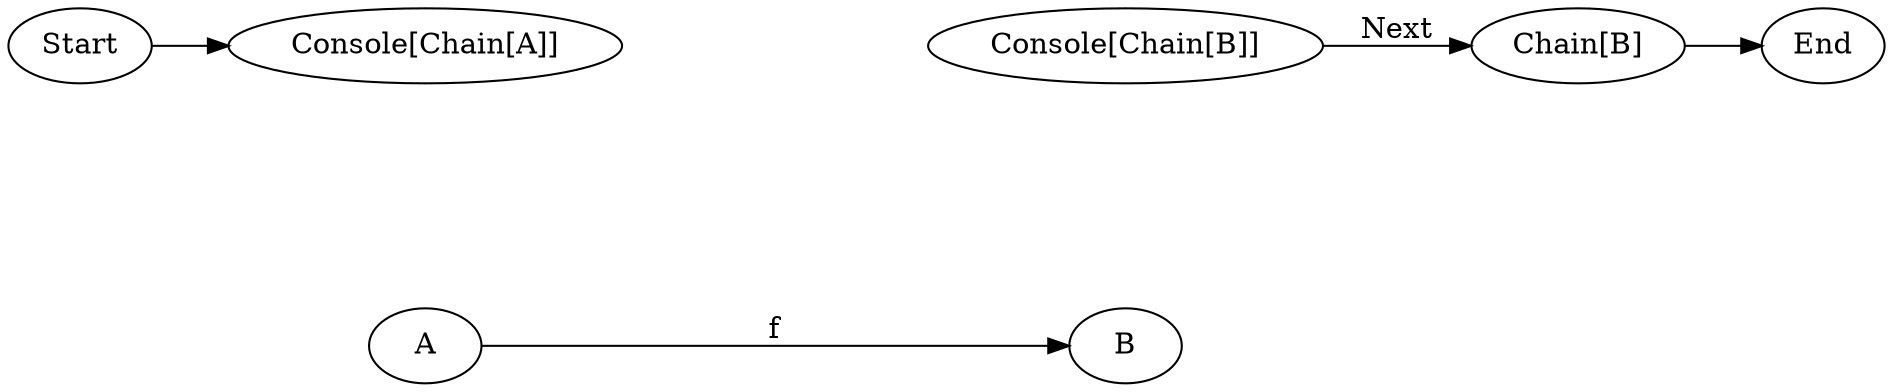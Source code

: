 digraph {
    rankdir=LR
    Start[class="extremity"]
    End[class="extremity"]
    ConsoleFB2[label="Chain[B]" class="goal"]

    ConsoleFA[label="Chain[A]" style="invis"]
    ConsoleFB[label="Chain[B]" style="invis"]

    ConsoleConsoleFA[label="Console[Chain[A]]" class="start"]
    ConsoleConsoleFB[label="Console[Chain[B]]"]
    A
    B

    A -> B[label="f"]

    ConsoleConsoleFB -> ConsoleFB2[label="Next"]

    ConsoleFA -> ConsoleFB[label="_.map(f)" style="invis"]
    ConsoleConsoleFA -> ConsoleConsoleFB[label="_.map(_.map(f))" style="invis"]


    {
        rank=same
        ConsoleFA -> A[class="lift" dir="back" style="invis"]
        ConsoleConsoleFA -> ConsoleFA[class="lift" dir="back" style="invis"]
    }

    {
        rank=same
        ConsoleFB -> B[class="lift" dir="back" style="invis"]
        ConsoleConsoleFB -> ConsoleFB[class="lift" dir="back" style="invis"]
    }


    Start -> ConsoleConsoleFA[class="start"]
    ConsoleFB2 -> End[class="goal"]
}
